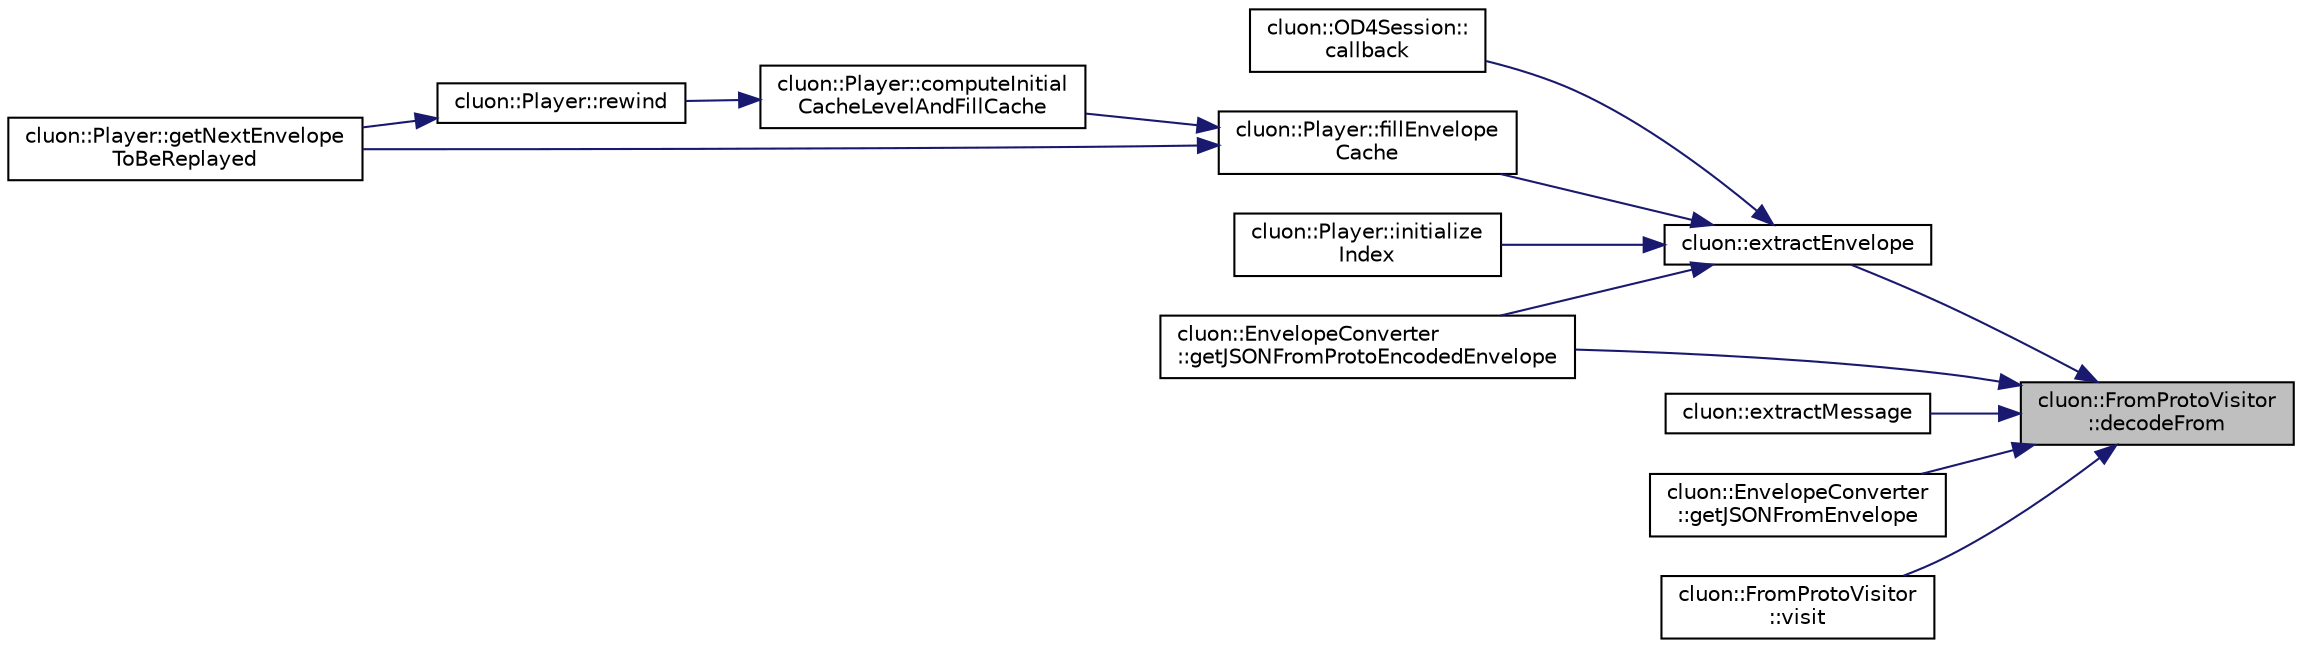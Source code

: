 digraph "cluon::FromProtoVisitor::decodeFrom"
{
 // LATEX_PDF_SIZE
  edge [fontname="Helvetica",fontsize="10",labelfontname="Helvetica",labelfontsize="10"];
  node [fontname="Helvetica",fontsize="10",shape=record];
  rankdir="RL";
  Node1 [label="cluon::FromProtoVisitor\l::decodeFrom",height=0.2,width=0.4,color="black", fillcolor="grey75", style="filled", fontcolor="black",tooltip=" "];
  Node1 -> Node2 [dir="back",color="midnightblue",fontsize="10",style="solid",fontname="Helvetica"];
  Node2 [label="cluon::extractEnvelope",height=0.2,width=0.4,color="black", fillcolor="white", style="filled",URL="$namespacecluon.html#abbf469eea6cc8400c8a0689a7414a570",tooltip=" "];
  Node2 -> Node3 [dir="back",color="midnightblue",fontsize="10",style="solid",fontname="Helvetica"];
  Node3 [label="cluon::OD4Session::\lcallback",height=0.2,width=0.4,color="black", fillcolor="white", style="filled",URL="$classcluon_1_1OD4Session.html#a18f8a4c5d912a6749402df490e4a9b6a",tooltip=" "];
  Node2 -> Node4 [dir="back",color="midnightblue",fontsize="10",style="solid",fontname="Helvetica"];
  Node4 [label="cluon::Player::fillEnvelope\lCache",height=0.2,width=0.4,color="black", fillcolor="white", style="filled",URL="$classcluon_1_1Player.html#a58b55ea3d36351378016e58766d11f03",tooltip=" "];
  Node4 -> Node5 [dir="back",color="midnightblue",fontsize="10",style="solid",fontname="Helvetica"];
  Node5 [label="cluon::Player::computeInitial\lCacheLevelAndFillCache",height=0.2,width=0.4,color="black", fillcolor="white", style="filled",URL="$classcluon_1_1Player.html#ae70d2e6af88060db6c61a671f38e5b17",tooltip=" "];
  Node5 -> Node6 [dir="back",color="midnightblue",fontsize="10",style="solid",fontname="Helvetica"];
  Node6 [label="cluon::Player::rewind",height=0.2,width=0.4,color="black", fillcolor="white", style="filled",URL="$classcluon_1_1Player.html#ad90a5653fa321958ecd740e7cff06cfa",tooltip=" "];
  Node6 -> Node7 [dir="back",color="midnightblue",fontsize="10",style="solid",fontname="Helvetica"];
  Node7 [label="cluon::Player::getNextEnvelope\lToBeReplayed",height=0.2,width=0.4,color="black", fillcolor="white", style="filled",URL="$classcluon_1_1Player.html#ad67d2152a3febb6ca11b23e116756dd3",tooltip=" "];
  Node4 -> Node7 [dir="back",color="midnightblue",fontsize="10",style="solid",fontname="Helvetica"];
  Node2 -> Node8 [dir="back",color="midnightblue",fontsize="10",style="solid",fontname="Helvetica"];
  Node8 [label="cluon::EnvelopeConverter\l::getJSONFromProtoEncodedEnvelope",height=0.2,width=0.4,color="black", fillcolor="white", style="filled",URL="$classcluon_1_1EnvelopeConverter.html#adb3484e4e1336792ffb51d870e0f8028",tooltip=" "];
  Node2 -> Node9 [dir="back",color="midnightblue",fontsize="10",style="solid",fontname="Helvetica"];
  Node9 [label="cluon::Player::initialize\lIndex",height=0.2,width=0.4,color="black", fillcolor="white", style="filled",URL="$classcluon_1_1Player.html#a93d9d6f11bb8f22ad392c746e5048a3e",tooltip=" "];
  Node1 -> Node10 [dir="back",color="midnightblue",fontsize="10",style="solid",fontname="Helvetica"];
  Node10 [label="cluon::extractMessage",height=0.2,width=0.4,color="black", fillcolor="white", style="filled",URL="$namespacecluon.html#a5bc1a93d827cb64aa1b353924222a7c9",tooltip=" "];
  Node1 -> Node11 [dir="back",color="midnightblue",fontsize="10",style="solid",fontname="Helvetica"];
  Node11 [label="cluon::EnvelopeConverter\l::getJSONFromEnvelope",height=0.2,width=0.4,color="black", fillcolor="white", style="filled",URL="$classcluon_1_1EnvelopeConverter.html#a8d7438e6f54c7d4034688634a19ece83",tooltip=" "];
  Node1 -> Node8 [dir="back",color="midnightblue",fontsize="10",style="solid",fontname="Helvetica"];
  Node1 -> Node12 [dir="back",color="midnightblue",fontsize="10",style="solid",fontname="Helvetica"];
  Node12 [label="cluon::FromProtoVisitor\l::visit",height=0.2,width=0.4,color="black", fillcolor="white", style="filled",URL="$classcluon_1_1FromProtoVisitor.html#a9af83965243415231238e6962b7bed6a",tooltip=" "];
}
